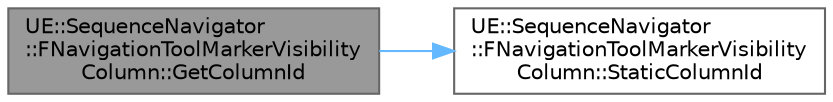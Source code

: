 digraph "UE::SequenceNavigator::FNavigationToolMarkerVisibilityColumn::GetColumnId"
{
 // INTERACTIVE_SVG=YES
 // LATEX_PDF_SIZE
  bgcolor="transparent";
  edge [fontname=Helvetica,fontsize=10,labelfontname=Helvetica,labelfontsize=10];
  node [fontname=Helvetica,fontsize=10,shape=box,height=0.2,width=0.4];
  rankdir="LR";
  Node1 [id="Node000001",label="UE::SequenceNavigator\l::FNavigationToolMarkerVisibility\lColumn::GetColumnId",height=0.2,width=0.4,color="gray40", fillcolor="grey60", style="filled", fontcolor="black",tooltip=" "];
  Node1 -> Node2 [id="edge1_Node000001_Node000002",color="steelblue1",style="solid",tooltip=" "];
  Node2 [id="Node000002",label="UE::SequenceNavigator\l::FNavigationToolMarkerVisibility\lColumn::StaticColumnId",height=0.2,width=0.4,color="grey40", fillcolor="white", style="filled",URL="$d6/de9/classUE_1_1SequenceNavigator_1_1FNavigationToolMarkerVisibilityColumn.html#abe6689176f573cf5d2eb001a629a4e78",tooltip=" "];
}
